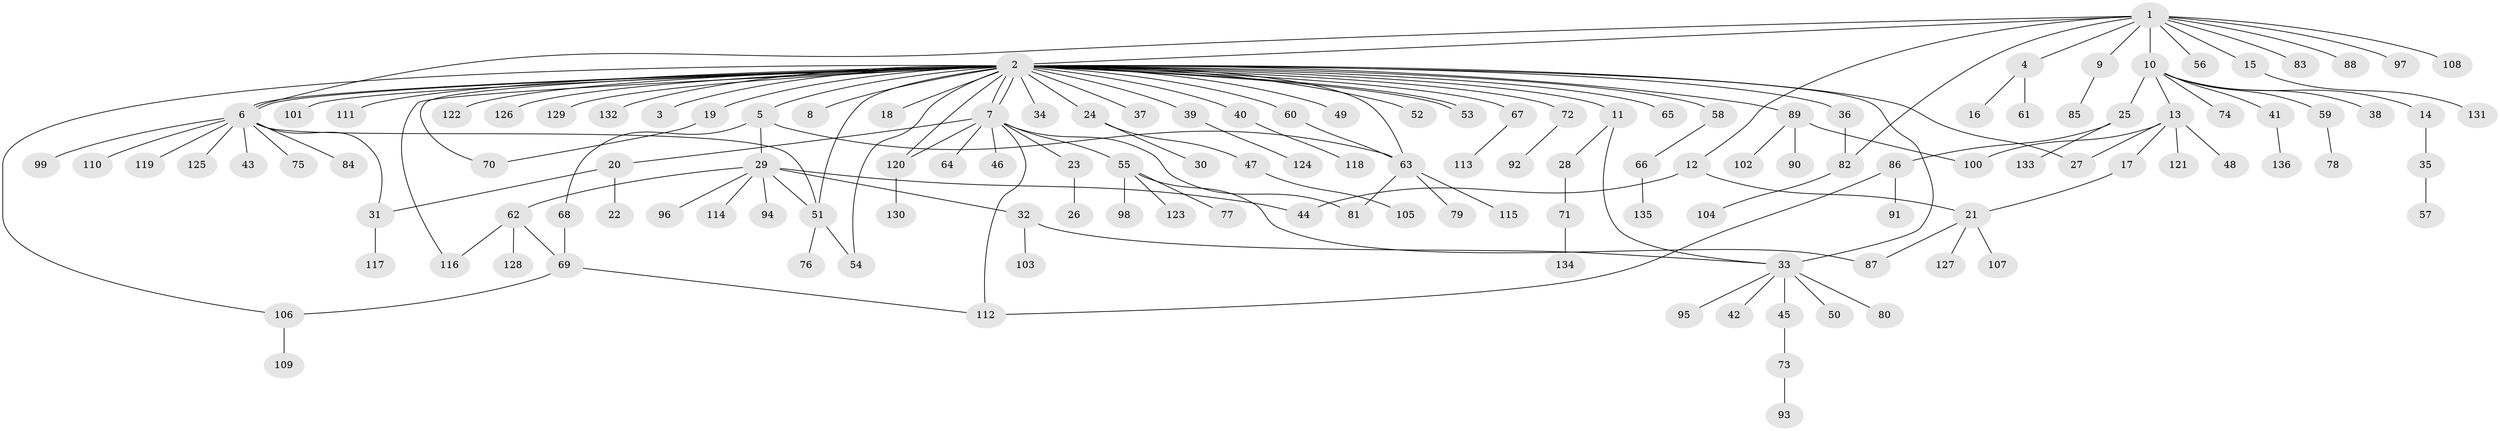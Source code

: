 // Generated by graph-tools (version 1.1) at 2025/35/03/09/25 02:35:52]
// undirected, 136 vertices, 161 edges
graph export_dot {
graph [start="1"]
  node [color=gray90,style=filled];
  1;
  2;
  3;
  4;
  5;
  6;
  7;
  8;
  9;
  10;
  11;
  12;
  13;
  14;
  15;
  16;
  17;
  18;
  19;
  20;
  21;
  22;
  23;
  24;
  25;
  26;
  27;
  28;
  29;
  30;
  31;
  32;
  33;
  34;
  35;
  36;
  37;
  38;
  39;
  40;
  41;
  42;
  43;
  44;
  45;
  46;
  47;
  48;
  49;
  50;
  51;
  52;
  53;
  54;
  55;
  56;
  57;
  58;
  59;
  60;
  61;
  62;
  63;
  64;
  65;
  66;
  67;
  68;
  69;
  70;
  71;
  72;
  73;
  74;
  75;
  76;
  77;
  78;
  79;
  80;
  81;
  82;
  83;
  84;
  85;
  86;
  87;
  88;
  89;
  90;
  91;
  92;
  93;
  94;
  95;
  96;
  97;
  98;
  99;
  100;
  101;
  102;
  103;
  104;
  105;
  106;
  107;
  108;
  109;
  110;
  111;
  112;
  113;
  114;
  115;
  116;
  117;
  118;
  119;
  120;
  121;
  122;
  123;
  124;
  125;
  126;
  127;
  128;
  129;
  130;
  131;
  132;
  133;
  134;
  135;
  136;
  1 -- 2;
  1 -- 4;
  1 -- 6;
  1 -- 9;
  1 -- 10;
  1 -- 12;
  1 -- 15;
  1 -- 56;
  1 -- 82;
  1 -- 83;
  1 -- 88;
  1 -- 97;
  1 -- 108;
  2 -- 3;
  2 -- 5;
  2 -- 6;
  2 -- 6;
  2 -- 7;
  2 -- 7;
  2 -- 8;
  2 -- 11;
  2 -- 18;
  2 -- 19;
  2 -- 24;
  2 -- 27;
  2 -- 33;
  2 -- 34;
  2 -- 36;
  2 -- 37;
  2 -- 39;
  2 -- 40;
  2 -- 49;
  2 -- 51;
  2 -- 52;
  2 -- 53;
  2 -- 53;
  2 -- 54;
  2 -- 58;
  2 -- 60;
  2 -- 63;
  2 -- 65;
  2 -- 67;
  2 -- 70;
  2 -- 72;
  2 -- 89;
  2 -- 101;
  2 -- 106;
  2 -- 111;
  2 -- 116;
  2 -- 120;
  2 -- 122;
  2 -- 126;
  2 -- 129;
  2 -- 132;
  4 -- 16;
  4 -- 61;
  5 -- 29;
  5 -- 63;
  5 -- 68;
  6 -- 31;
  6 -- 43;
  6 -- 51;
  6 -- 75;
  6 -- 84;
  6 -- 99;
  6 -- 110;
  6 -- 119;
  6 -- 125;
  7 -- 20;
  7 -- 23;
  7 -- 46;
  7 -- 55;
  7 -- 64;
  7 -- 81;
  7 -- 112;
  7 -- 120;
  9 -- 85;
  10 -- 13;
  10 -- 14;
  10 -- 25;
  10 -- 38;
  10 -- 41;
  10 -- 59;
  10 -- 74;
  11 -- 28;
  11 -- 33;
  12 -- 21;
  12 -- 44;
  13 -- 17;
  13 -- 27;
  13 -- 48;
  13 -- 100;
  13 -- 121;
  14 -- 35;
  15 -- 131;
  17 -- 21;
  19 -- 70;
  20 -- 22;
  20 -- 31;
  21 -- 87;
  21 -- 107;
  21 -- 127;
  23 -- 26;
  24 -- 30;
  24 -- 47;
  25 -- 86;
  25 -- 133;
  28 -- 71;
  29 -- 32;
  29 -- 44;
  29 -- 51;
  29 -- 62;
  29 -- 94;
  29 -- 96;
  29 -- 114;
  31 -- 117;
  32 -- 33;
  32 -- 103;
  33 -- 42;
  33 -- 45;
  33 -- 50;
  33 -- 80;
  33 -- 95;
  35 -- 57;
  36 -- 82;
  39 -- 124;
  40 -- 118;
  41 -- 136;
  45 -- 73;
  47 -- 105;
  51 -- 54;
  51 -- 76;
  55 -- 77;
  55 -- 87;
  55 -- 98;
  55 -- 123;
  58 -- 66;
  59 -- 78;
  60 -- 63;
  62 -- 69;
  62 -- 116;
  62 -- 128;
  63 -- 79;
  63 -- 81;
  63 -- 115;
  66 -- 135;
  67 -- 113;
  68 -- 69;
  69 -- 106;
  69 -- 112;
  71 -- 134;
  72 -- 92;
  73 -- 93;
  82 -- 104;
  86 -- 91;
  86 -- 112;
  89 -- 90;
  89 -- 100;
  89 -- 102;
  106 -- 109;
  120 -- 130;
}
